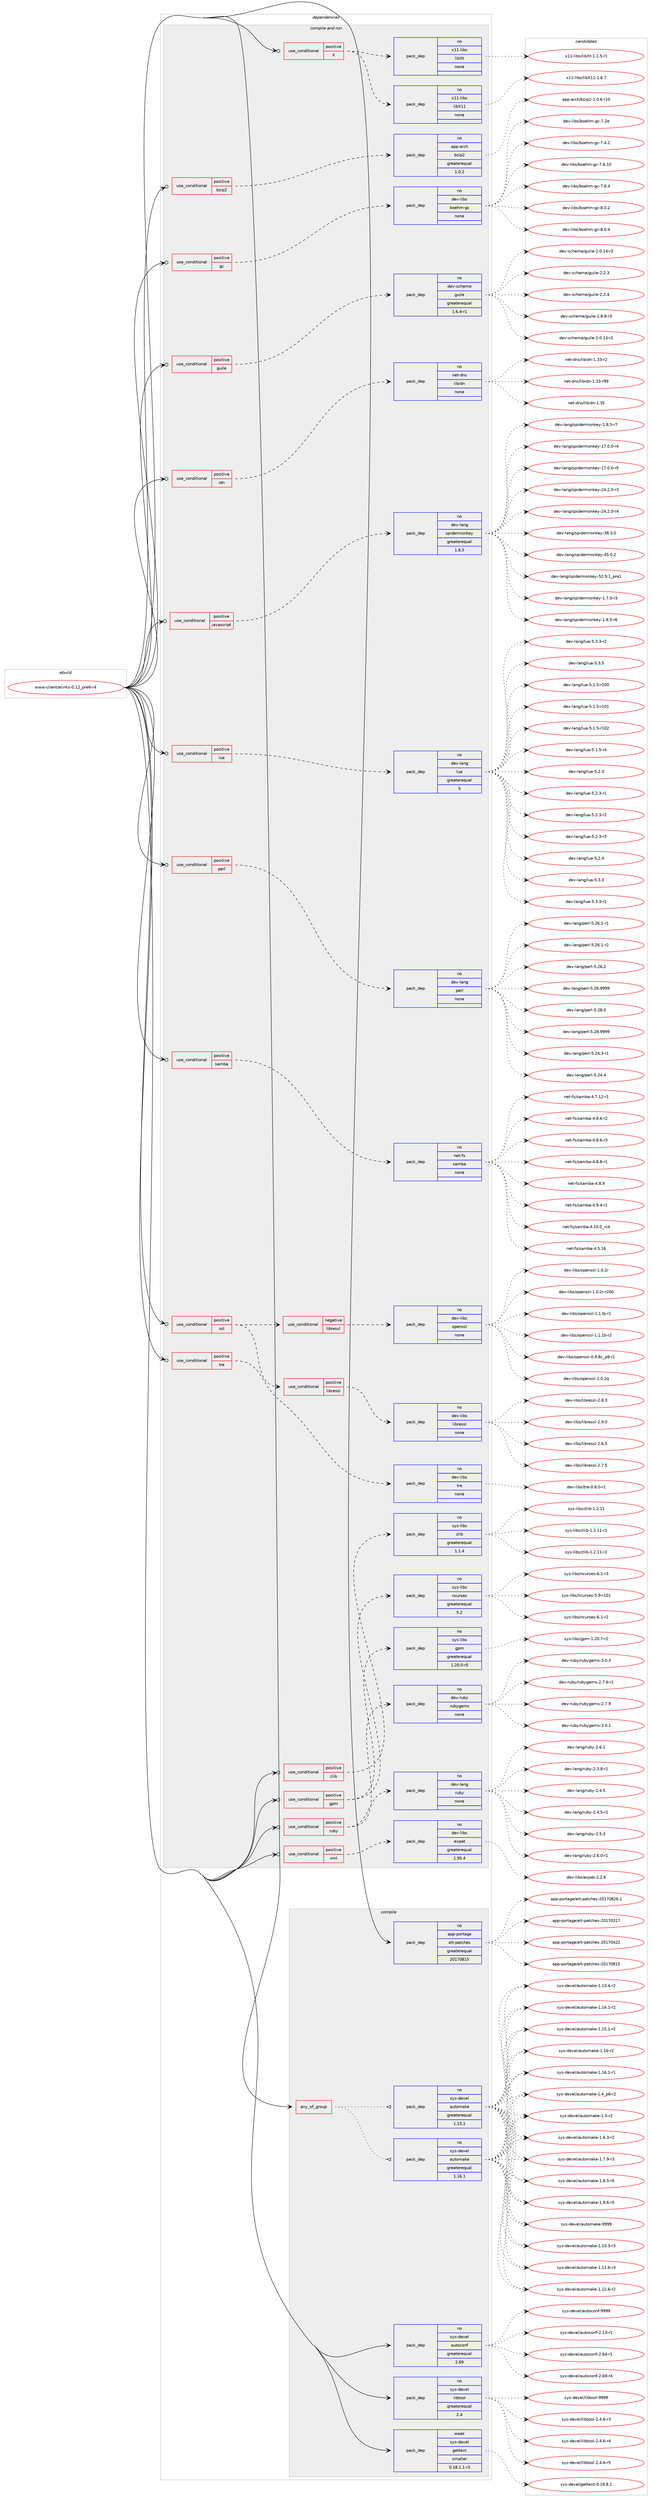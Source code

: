 digraph prolog {

# *************
# Graph options
# *************

newrank=true;
concentrate=true;
compound=true;
graph [rankdir=LR,fontname=Helvetica,fontsize=10,ranksep=1.5];#, ranksep=2.5, nodesep=0.2];
edge  [arrowhead=vee];
node  [fontname=Helvetica,fontsize=10];

# **********
# The ebuild
# **********

subgraph cluster_leftcol {
color=gray;
rank=same;
label=<<i>ebuild</i>>;
id [label="www-client/elinks-0.12_pre6-r4", color=red, width=4, href="../www-client/elinks-0.12_pre6-r4.svg"];
}

# ****************
# The dependencies
# ****************

subgraph cluster_midcol {
color=gray;
label=<<i>dependencies</i>>;
subgraph cluster_compile {
fillcolor="#eeeeee";
style=filled;
label=<<i>compile</i>>;
subgraph any28229 {
dependency1747921 [label=<<TABLE BORDER="0" CELLBORDER="1" CELLSPACING="0" CELLPADDING="4"><TR><TD CELLPADDING="10">any_of_group</TD></TR></TABLE>>, shape=none, color=red];subgraph pack1254928 {
dependency1747922 [label=<<TABLE BORDER="0" CELLBORDER="1" CELLSPACING="0" CELLPADDING="4" WIDTH="220"><TR><TD ROWSPAN="6" CELLPADDING="30">pack_dep</TD></TR><TR><TD WIDTH="110">no</TD></TR><TR><TD>sys-devel</TD></TR><TR><TD>automake</TD></TR><TR><TD>greaterequal</TD></TR><TR><TD>1.16.1</TD></TR></TABLE>>, shape=none, color=blue];
}
dependency1747921:e -> dependency1747922:w [weight=20,style="dotted",arrowhead="oinv"];
subgraph pack1254929 {
dependency1747923 [label=<<TABLE BORDER="0" CELLBORDER="1" CELLSPACING="0" CELLPADDING="4" WIDTH="220"><TR><TD ROWSPAN="6" CELLPADDING="30">pack_dep</TD></TR><TR><TD WIDTH="110">no</TD></TR><TR><TD>sys-devel</TD></TR><TR><TD>automake</TD></TR><TR><TD>greaterequal</TD></TR><TR><TD>1.15.1</TD></TR></TABLE>>, shape=none, color=blue];
}
dependency1747921:e -> dependency1747923:w [weight=20,style="dotted",arrowhead="oinv"];
}
id:e -> dependency1747921:w [weight=20,style="solid",arrowhead="vee"];
subgraph pack1254930 {
dependency1747924 [label=<<TABLE BORDER="0" CELLBORDER="1" CELLSPACING="0" CELLPADDING="4" WIDTH="220"><TR><TD ROWSPAN="6" CELLPADDING="30">pack_dep</TD></TR><TR><TD WIDTH="110">no</TD></TR><TR><TD>app-portage</TD></TR><TR><TD>elt-patches</TD></TR><TR><TD>greaterequal</TD></TR><TR><TD>20170815</TD></TR></TABLE>>, shape=none, color=blue];
}
id:e -> dependency1747924:w [weight=20,style="solid",arrowhead="vee"];
subgraph pack1254931 {
dependency1747925 [label=<<TABLE BORDER="0" CELLBORDER="1" CELLSPACING="0" CELLPADDING="4" WIDTH="220"><TR><TD ROWSPAN="6" CELLPADDING="30">pack_dep</TD></TR><TR><TD WIDTH="110">no</TD></TR><TR><TD>sys-devel</TD></TR><TR><TD>autoconf</TD></TR><TR><TD>greaterequal</TD></TR><TR><TD>2.69</TD></TR></TABLE>>, shape=none, color=blue];
}
id:e -> dependency1747925:w [weight=20,style="solid",arrowhead="vee"];
subgraph pack1254932 {
dependency1747926 [label=<<TABLE BORDER="0" CELLBORDER="1" CELLSPACING="0" CELLPADDING="4" WIDTH="220"><TR><TD ROWSPAN="6" CELLPADDING="30">pack_dep</TD></TR><TR><TD WIDTH="110">no</TD></TR><TR><TD>sys-devel</TD></TR><TR><TD>libtool</TD></TR><TR><TD>greaterequal</TD></TR><TR><TD>2.4</TD></TR></TABLE>>, shape=none, color=blue];
}
id:e -> dependency1747926:w [weight=20,style="solid",arrowhead="vee"];
subgraph pack1254933 {
dependency1747927 [label=<<TABLE BORDER="0" CELLBORDER="1" CELLSPACING="0" CELLPADDING="4" WIDTH="220"><TR><TD ROWSPAN="6" CELLPADDING="30">pack_dep</TD></TR><TR><TD WIDTH="110">weak</TD></TR><TR><TD>sys-devel</TD></TR><TR><TD>gettext</TD></TR><TR><TD>smaller</TD></TR><TR><TD>0.18.1.1-r3</TD></TR></TABLE>>, shape=none, color=blue];
}
id:e -> dependency1747927:w [weight=20,style="solid",arrowhead="vee"];
}
subgraph cluster_compileandrun {
fillcolor="#eeeeee";
style=filled;
label=<<i>compile and run</i>>;
subgraph cond463769 {
dependency1747928 [label=<<TABLE BORDER="0" CELLBORDER="1" CELLSPACING="0" CELLPADDING="4"><TR><TD ROWSPAN="3" CELLPADDING="10">use_conditional</TD></TR><TR><TD>positive</TD></TR><TR><TD>X</TD></TR></TABLE>>, shape=none, color=red];
subgraph pack1254934 {
dependency1747929 [label=<<TABLE BORDER="0" CELLBORDER="1" CELLSPACING="0" CELLPADDING="4" WIDTH="220"><TR><TD ROWSPAN="6" CELLPADDING="30">pack_dep</TD></TR><TR><TD WIDTH="110">no</TD></TR><TR><TD>x11-libs</TD></TR><TR><TD>libX11</TD></TR><TR><TD>none</TD></TR><TR><TD></TD></TR></TABLE>>, shape=none, color=blue];
}
dependency1747928:e -> dependency1747929:w [weight=20,style="dashed",arrowhead="vee"];
subgraph pack1254935 {
dependency1747930 [label=<<TABLE BORDER="0" CELLBORDER="1" CELLSPACING="0" CELLPADDING="4" WIDTH="220"><TR><TD ROWSPAN="6" CELLPADDING="30">pack_dep</TD></TR><TR><TD WIDTH="110">no</TD></TR><TR><TD>x11-libs</TD></TR><TR><TD>libXt</TD></TR><TR><TD>none</TD></TR><TR><TD></TD></TR></TABLE>>, shape=none, color=blue];
}
dependency1747928:e -> dependency1747930:w [weight=20,style="dashed",arrowhead="vee"];
}
id:e -> dependency1747928:w [weight=20,style="solid",arrowhead="odotvee"];
subgraph cond463770 {
dependency1747931 [label=<<TABLE BORDER="0" CELLBORDER="1" CELLSPACING="0" CELLPADDING="4"><TR><TD ROWSPAN="3" CELLPADDING="10">use_conditional</TD></TR><TR><TD>positive</TD></TR><TR><TD>bzip2</TD></TR></TABLE>>, shape=none, color=red];
subgraph pack1254936 {
dependency1747932 [label=<<TABLE BORDER="0" CELLBORDER="1" CELLSPACING="0" CELLPADDING="4" WIDTH="220"><TR><TD ROWSPAN="6" CELLPADDING="30">pack_dep</TD></TR><TR><TD WIDTH="110">no</TD></TR><TR><TD>app-arch</TD></TR><TR><TD>bzip2</TD></TR><TR><TD>greaterequal</TD></TR><TR><TD>1.0.2</TD></TR></TABLE>>, shape=none, color=blue];
}
dependency1747931:e -> dependency1747932:w [weight=20,style="dashed",arrowhead="vee"];
}
id:e -> dependency1747931:w [weight=20,style="solid",arrowhead="odotvee"];
subgraph cond463771 {
dependency1747933 [label=<<TABLE BORDER="0" CELLBORDER="1" CELLSPACING="0" CELLPADDING="4"><TR><TD ROWSPAN="3" CELLPADDING="10">use_conditional</TD></TR><TR><TD>positive</TD></TR><TR><TD>gc</TD></TR></TABLE>>, shape=none, color=red];
subgraph pack1254937 {
dependency1747934 [label=<<TABLE BORDER="0" CELLBORDER="1" CELLSPACING="0" CELLPADDING="4" WIDTH="220"><TR><TD ROWSPAN="6" CELLPADDING="30">pack_dep</TD></TR><TR><TD WIDTH="110">no</TD></TR><TR><TD>dev-libs</TD></TR><TR><TD>boehm-gc</TD></TR><TR><TD>none</TD></TR><TR><TD></TD></TR></TABLE>>, shape=none, color=blue];
}
dependency1747933:e -> dependency1747934:w [weight=20,style="dashed",arrowhead="vee"];
}
id:e -> dependency1747933:w [weight=20,style="solid",arrowhead="odotvee"];
subgraph cond463772 {
dependency1747935 [label=<<TABLE BORDER="0" CELLBORDER="1" CELLSPACING="0" CELLPADDING="4"><TR><TD ROWSPAN="3" CELLPADDING="10">use_conditional</TD></TR><TR><TD>positive</TD></TR><TR><TD>gpm</TD></TR></TABLE>>, shape=none, color=red];
subgraph pack1254938 {
dependency1747936 [label=<<TABLE BORDER="0" CELLBORDER="1" CELLSPACING="0" CELLPADDING="4" WIDTH="220"><TR><TD ROWSPAN="6" CELLPADDING="30">pack_dep</TD></TR><TR><TD WIDTH="110">no</TD></TR><TR><TD>sys-libs</TD></TR><TR><TD>ncurses</TD></TR><TR><TD>greaterequal</TD></TR><TR><TD>5.2</TD></TR></TABLE>>, shape=none, color=blue];
}
dependency1747935:e -> dependency1747936:w [weight=20,style="dashed",arrowhead="vee"];
subgraph pack1254939 {
dependency1747937 [label=<<TABLE BORDER="0" CELLBORDER="1" CELLSPACING="0" CELLPADDING="4" WIDTH="220"><TR><TD ROWSPAN="6" CELLPADDING="30">pack_dep</TD></TR><TR><TD WIDTH="110">no</TD></TR><TR><TD>sys-libs</TD></TR><TR><TD>gpm</TD></TR><TR><TD>greaterequal</TD></TR><TR><TD>1.20.0-r5</TD></TR></TABLE>>, shape=none, color=blue];
}
dependency1747935:e -> dependency1747937:w [weight=20,style="dashed",arrowhead="vee"];
}
id:e -> dependency1747935:w [weight=20,style="solid",arrowhead="odotvee"];
subgraph cond463773 {
dependency1747938 [label=<<TABLE BORDER="0" CELLBORDER="1" CELLSPACING="0" CELLPADDING="4"><TR><TD ROWSPAN="3" CELLPADDING="10">use_conditional</TD></TR><TR><TD>positive</TD></TR><TR><TD>guile</TD></TR></TABLE>>, shape=none, color=red];
subgraph pack1254940 {
dependency1747939 [label=<<TABLE BORDER="0" CELLBORDER="1" CELLSPACING="0" CELLPADDING="4" WIDTH="220"><TR><TD ROWSPAN="6" CELLPADDING="30">pack_dep</TD></TR><TR><TD WIDTH="110">no</TD></TR><TR><TD>dev-scheme</TD></TR><TR><TD>guile</TD></TR><TR><TD>greaterequal</TD></TR><TR><TD>1.6.4-r1</TD></TR></TABLE>>, shape=none, color=blue];
}
dependency1747938:e -> dependency1747939:w [weight=20,style="dashed",arrowhead="vee"];
}
id:e -> dependency1747938:w [weight=20,style="solid",arrowhead="odotvee"];
subgraph cond463774 {
dependency1747940 [label=<<TABLE BORDER="0" CELLBORDER="1" CELLSPACING="0" CELLPADDING="4"><TR><TD ROWSPAN="3" CELLPADDING="10">use_conditional</TD></TR><TR><TD>positive</TD></TR><TR><TD>idn</TD></TR></TABLE>>, shape=none, color=red];
subgraph pack1254941 {
dependency1747941 [label=<<TABLE BORDER="0" CELLBORDER="1" CELLSPACING="0" CELLPADDING="4" WIDTH="220"><TR><TD ROWSPAN="6" CELLPADDING="30">pack_dep</TD></TR><TR><TD WIDTH="110">no</TD></TR><TR><TD>net-dns</TD></TR><TR><TD>libidn</TD></TR><TR><TD>none</TD></TR><TR><TD></TD></TR></TABLE>>, shape=none, color=blue];
}
dependency1747940:e -> dependency1747941:w [weight=20,style="dashed",arrowhead="vee"];
}
id:e -> dependency1747940:w [weight=20,style="solid",arrowhead="odotvee"];
subgraph cond463775 {
dependency1747942 [label=<<TABLE BORDER="0" CELLBORDER="1" CELLSPACING="0" CELLPADDING="4"><TR><TD ROWSPAN="3" CELLPADDING="10">use_conditional</TD></TR><TR><TD>positive</TD></TR><TR><TD>javascript</TD></TR></TABLE>>, shape=none, color=red];
subgraph pack1254942 {
dependency1747943 [label=<<TABLE BORDER="0" CELLBORDER="1" CELLSPACING="0" CELLPADDING="4" WIDTH="220"><TR><TD ROWSPAN="6" CELLPADDING="30">pack_dep</TD></TR><TR><TD WIDTH="110">no</TD></TR><TR><TD>dev-lang</TD></TR><TR><TD>spidermonkey</TD></TR><TR><TD>greaterequal</TD></TR><TR><TD>1.8.5</TD></TR></TABLE>>, shape=none, color=blue];
}
dependency1747942:e -> dependency1747943:w [weight=20,style="dashed",arrowhead="vee"];
}
id:e -> dependency1747942:w [weight=20,style="solid",arrowhead="odotvee"];
subgraph cond463776 {
dependency1747944 [label=<<TABLE BORDER="0" CELLBORDER="1" CELLSPACING="0" CELLPADDING="4"><TR><TD ROWSPAN="3" CELLPADDING="10">use_conditional</TD></TR><TR><TD>positive</TD></TR><TR><TD>lua</TD></TR></TABLE>>, shape=none, color=red];
subgraph pack1254943 {
dependency1747945 [label=<<TABLE BORDER="0" CELLBORDER="1" CELLSPACING="0" CELLPADDING="4" WIDTH="220"><TR><TD ROWSPAN="6" CELLPADDING="30">pack_dep</TD></TR><TR><TD WIDTH="110">no</TD></TR><TR><TD>dev-lang</TD></TR><TR><TD>lua</TD></TR><TR><TD>greaterequal</TD></TR><TR><TD>5</TD></TR></TABLE>>, shape=none, color=blue];
}
dependency1747944:e -> dependency1747945:w [weight=20,style="dashed",arrowhead="vee"];
}
id:e -> dependency1747944:w [weight=20,style="solid",arrowhead="odotvee"];
subgraph cond463777 {
dependency1747946 [label=<<TABLE BORDER="0" CELLBORDER="1" CELLSPACING="0" CELLPADDING="4"><TR><TD ROWSPAN="3" CELLPADDING="10">use_conditional</TD></TR><TR><TD>positive</TD></TR><TR><TD>perl</TD></TR></TABLE>>, shape=none, color=red];
subgraph pack1254944 {
dependency1747947 [label=<<TABLE BORDER="0" CELLBORDER="1" CELLSPACING="0" CELLPADDING="4" WIDTH="220"><TR><TD ROWSPAN="6" CELLPADDING="30">pack_dep</TD></TR><TR><TD WIDTH="110">no</TD></TR><TR><TD>dev-lang</TD></TR><TR><TD>perl</TD></TR><TR><TD>none</TD></TR><TR><TD></TD></TR></TABLE>>, shape=none, color=blue];
}
dependency1747946:e -> dependency1747947:w [weight=20,style="dashed",arrowhead="vee"];
}
id:e -> dependency1747946:w [weight=20,style="solid",arrowhead="odotvee"];
subgraph cond463778 {
dependency1747948 [label=<<TABLE BORDER="0" CELLBORDER="1" CELLSPACING="0" CELLPADDING="4"><TR><TD ROWSPAN="3" CELLPADDING="10">use_conditional</TD></TR><TR><TD>positive</TD></TR><TR><TD>ruby</TD></TR></TABLE>>, shape=none, color=red];
subgraph pack1254945 {
dependency1747949 [label=<<TABLE BORDER="0" CELLBORDER="1" CELLSPACING="0" CELLPADDING="4" WIDTH="220"><TR><TD ROWSPAN="6" CELLPADDING="30">pack_dep</TD></TR><TR><TD WIDTH="110">no</TD></TR><TR><TD>dev-lang</TD></TR><TR><TD>ruby</TD></TR><TR><TD>none</TD></TR><TR><TD></TD></TR></TABLE>>, shape=none, color=blue];
}
dependency1747948:e -> dependency1747949:w [weight=20,style="dashed",arrowhead="vee"];
subgraph pack1254946 {
dependency1747950 [label=<<TABLE BORDER="0" CELLBORDER="1" CELLSPACING="0" CELLPADDING="4" WIDTH="220"><TR><TD ROWSPAN="6" CELLPADDING="30">pack_dep</TD></TR><TR><TD WIDTH="110">no</TD></TR><TR><TD>dev-ruby</TD></TR><TR><TD>rubygems</TD></TR><TR><TD>none</TD></TR><TR><TD></TD></TR></TABLE>>, shape=none, color=blue];
}
dependency1747948:e -> dependency1747950:w [weight=20,style="dashed",arrowhead="vee"];
}
id:e -> dependency1747948:w [weight=20,style="solid",arrowhead="odotvee"];
subgraph cond463779 {
dependency1747951 [label=<<TABLE BORDER="0" CELLBORDER="1" CELLSPACING="0" CELLPADDING="4"><TR><TD ROWSPAN="3" CELLPADDING="10">use_conditional</TD></TR><TR><TD>positive</TD></TR><TR><TD>samba</TD></TR></TABLE>>, shape=none, color=red];
subgraph pack1254947 {
dependency1747952 [label=<<TABLE BORDER="0" CELLBORDER="1" CELLSPACING="0" CELLPADDING="4" WIDTH="220"><TR><TD ROWSPAN="6" CELLPADDING="30">pack_dep</TD></TR><TR><TD WIDTH="110">no</TD></TR><TR><TD>net-fs</TD></TR><TR><TD>samba</TD></TR><TR><TD>none</TD></TR><TR><TD></TD></TR></TABLE>>, shape=none, color=blue];
}
dependency1747951:e -> dependency1747952:w [weight=20,style="dashed",arrowhead="vee"];
}
id:e -> dependency1747951:w [weight=20,style="solid",arrowhead="odotvee"];
subgraph cond463780 {
dependency1747953 [label=<<TABLE BORDER="0" CELLBORDER="1" CELLSPACING="0" CELLPADDING="4"><TR><TD ROWSPAN="3" CELLPADDING="10">use_conditional</TD></TR><TR><TD>positive</TD></TR><TR><TD>ssl</TD></TR></TABLE>>, shape=none, color=red];
subgraph cond463781 {
dependency1747954 [label=<<TABLE BORDER="0" CELLBORDER="1" CELLSPACING="0" CELLPADDING="4"><TR><TD ROWSPAN="3" CELLPADDING="10">use_conditional</TD></TR><TR><TD>negative</TD></TR><TR><TD>libressl</TD></TR></TABLE>>, shape=none, color=red];
subgraph pack1254948 {
dependency1747955 [label=<<TABLE BORDER="0" CELLBORDER="1" CELLSPACING="0" CELLPADDING="4" WIDTH="220"><TR><TD ROWSPAN="6" CELLPADDING="30">pack_dep</TD></TR><TR><TD WIDTH="110">no</TD></TR><TR><TD>dev-libs</TD></TR><TR><TD>openssl</TD></TR><TR><TD>none</TD></TR><TR><TD></TD></TR></TABLE>>, shape=none, color=blue];
}
dependency1747954:e -> dependency1747955:w [weight=20,style="dashed",arrowhead="vee"];
}
dependency1747953:e -> dependency1747954:w [weight=20,style="dashed",arrowhead="vee"];
subgraph cond463782 {
dependency1747956 [label=<<TABLE BORDER="0" CELLBORDER="1" CELLSPACING="0" CELLPADDING="4"><TR><TD ROWSPAN="3" CELLPADDING="10">use_conditional</TD></TR><TR><TD>positive</TD></TR><TR><TD>libressl</TD></TR></TABLE>>, shape=none, color=red];
subgraph pack1254949 {
dependency1747957 [label=<<TABLE BORDER="0" CELLBORDER="1" CELLSPACING="0" CELLPADDING="4" WIDTH="220"><TR><TD ROWSPAN="6" CELLPADDING="30">pack_dep</TD></TR><TR><TD WIDTH="110">no</TD></TR><TR><TD>dev-libs</TD></TR><TR><TD>libressl</TD></TR><TR><TD>none</TD></TR><TR><TD></TD></TR></TABLE>>, shape=none, color=blue];
}
dependency1747956:e -> dependency1747957:w [weight=20,style="dashed",arrowhead="vee"];
}
dependency1747953:e -> dependency1747956:w [weight=20,style="dashed",arrowhead="vee"];
}
id:e -> dependency1747953:w [weight=20,style="solid",arrowhead="odotvee"];
subgraph cond463783 {
dependency1747958 [label=<<TABLE BORDER="0" CELLBORDER="1" CELLSPACING="0" CELLPADDING="4"><TR><TD ROWSPAN="3" CELLPADDING="10">use_conditional</TD></TR><TR><TD>positive</TD></TR><TR><TD>tre</TD></TR></TABLE>>, shape=none, color=red];
subgraph pack1254950 {
dependency1747959 [label=<<TABLE BORDER="0" CELLBORDER="1" CELLSPACING="0" CELLPADDING="4" WIDTH="220"><TR><TD ROWSPAN="6" CELLPADDING="30">pack_dep</TD></TR><TR><TD WIDTH="110">no</TD></TR><TR><TD>dev-libs</TD></TR><TR><TD>tre</TD></TR><TR><TD>none</TD></TR><TR><TD></TD></TR></TABLE>>, shape=none, color=blue];
}
dependency1747958:e -> dependency1747959:w [weight=20,style="dashed",arrowhead="vee"];
}
id:e -> dependency1747958:w [weight=20,style="solid",arrowhead="odotvee"];
subgraph cond463784 {
dependency1747960 [label=<<TABLE BORDER="0" CELLBORDER="1" CELLSPACING="0" CELLPADDING="4"><TR><TD ROWSPAN="3" CELLPADDING="10">use_conditional</TD></TR><TR><TD>positive</TD></TR><TR><TD>xml</TD></TR></TABLE>>, shape=none, color=red];
subgraph pack1254951 {
dependency1747961 [label=<<TABLE BORDER="0" CELLBORDER="1" CELLSPACING="0" CELLPADDING="4" WIDTH="220"><TR><TD ROWSPAN="6" CELLPADDING="30">pack_dep</TD></TR><TR><TD WIDTH="110">no</TD></TR><TR><TD>dev-libs</TD></TR><TR><TD>expat</TD></TR><TR><TD>greaterequal</TD></TR><TR><TD>1.95.4</TD></TR></TABLE>>, shape=none, color=blue];
}
dependency1747960:e -> dependency1747961:w [weight=20,style="dashed",arrowhead="vee"];
}
id:e -> dependency1747960:w [weight=20,style="solid",arrowhead="odotvee"];
subgraph cond463785 {
dependency1747962 [label=<<TABLE BORDER="0" CELLBORDER="1" CELLSPACING="0" CELLPADDING="4"><TR><TD ROWSPAN="3" CELLPADDING="10">use_conditional</TD></TR><TR><TD>positive</TD></TR><TR><TD>zlib</TD></TR></TABLE>>, shape=none, color=red];
subgraph pack1254952 {
dependency1747963 [label=<<TABLE BORDER="0" CELLBORDER="1" CELLSPACING="0" CELLPADDING="4" WIDTH="220"><TR><TD ROWSPAN="6" CELLPADDING="30">pack_dep</TD></TR><TR><TD WIDTH="110">no</TD></TR><TR><TD>sys-libs</TD></TR><TR><TD>zlib</TD></TR><TR><TD>greaterequal</TD></TR><TR><TD>1.1.4</TD></TR></TABLE>>, shape=none, color=blue];
}
dependency1747962:e -> dependency1747963:w [weight=20,style="dashed",arrowhead="vee"];
}
id:e -> dependency1747962:w [weight=20,style="solid",arrowhead="odotvee"];
}
subgraph cluster_run {
fillcolor="#eeeeee";
style=filled;
label=<<i>run</i>>;
}
}

# **************
# The candidates
# **************

subgraph cluster_choices {
rank=same;
color=gray;
label=<<i>candidates</i>>;

subgraph choice1254928 {
color=black;
nodesep=1;
choice11512111545100101118101108479711711611110997107101454946494846514511451 [label="sys-devel/automake-1.10.3-r3", color=red, width=4,href="../sys-devel/automake-1.10.3-r3.svg"];
choice11512111545100101118101108479711711611110997107101454946494946544511451 [label="sys-devel/automake-1.11.6-r3", color=red, width=4,href="../sys-devel/automake-1.11.6-r3.svg"];
choice11512111545100101118101108479711711611110997107101454946495046544511450 [label="sys-devel/automake-1.12.6-r2", color=red, width=4,href="../sys-devel/automake-1.12.6-r2.svg"];
choice11512111545100101118101108479711711611110997107101454946495146524511450 [label="sys-devel/automake-1.13.4-r2", color=red, width=4,href="../sys-devel/automake-1.13.4-r2.svg"];
choice11512111545100101118101108479711711611110997107101454946495246494511450 [label="sys-devel/automake-1.14.1-r2", color=red, width=4,href="../sys-devel/automake-1.14.1-r2.svg"];
choice11512111545100101118101108479711711611110997107101454946495346494511450 [label="sys-devel/automake-1.15.1-r2", color=red, width=4,href="../sys-devel/automake-1.15.1-r2.svg"];
choice1151211154510010111810110847971171161111099710710145494649544511450 [label="sys-devel/automake-1.16-r2", color=red, width=4,href="../sys-devel/automake-1.16-r2.svg"];
choice11512111545100101118101108479711711611110997107101454946495446494511449 [label="sys-devel/automake-1.16.1-r1", color=red, width=4,href="../sys-devel/automake-1.16.1-r1.svg"];
choice115121115451001011181011084797117116111109971071014549465295112544511450 [label="sys-devel/automake-1.4_p6-r2", color=red, width=4,href="../sys-devel/automake-1.4_p6-r2.svg"];
choice11512111545100101118101108479711711611110997107101454946534511450 [label="sys-devel/automake-1.5-r2", color=red, width=4,href="../sys-devel/automake-1.5-r2.svg"];
choice115121115451001011181011084797117116111109971071014549465446514511450 [label="sys-devel/automake-1.6.3-r2", color=red, width=4,href="../sys-devel/automake-1.6.3-r2.svg"];
choice115121115451001011181011084797117116111109971071014549465546574511451 [label="sys-devel/automake-1.7.9-r3", color=red, width=4,href="../sys-devel/automake-1.7.9-r3.svg"];
choice115121115451001011181011084797117116111109971071014549465646534511453 [label="sys-devel/automake-1.8.5-r5", color=red, width=4,href="../sys-devel/automake-1.8.5-r5.svg"];
choice115121115451001011181011084797117116111109971071014549465746544511453 [label="sys-devel/automake-1.9.6-r5", color=red, width=4,href="../sys-devel/automake-1.9.6-r5.svg"];
choice115121115451001011181011084797117116111109971071014557575757 [label="sys-devel/automake-9999", color=red, width=4,href="../sys-devel/automake-9999.svg"];
dependency1747922:e -> choice11512111545100101118101108479711711611110997107101454946494846514511451:w [style=dotted,weight="100"];
dependency1747922:e -> choice11512111545100101118101108479711711611110997107101454946494946544511451:w [style=dotted,weight="100"];
dependency1747922:e -> choice11512111545100101118101108479711711611110997107101454946495046544511450:w [style=dotted,weight="100"];
dependency1747922:e -> choice11512111545100101118101108479711711611110997107101454946495146524511450:w [style=dotted,weight="100"];
dependency1747922:e -> choice11512111545100101118101108479711711611110997107101454946495246494511450:w [style=dotted,weight="100"];
dependency1747922:e -> choice11512111545100101118101108479711711611110997107101454946495346494511450:w [style=dotted,weight="100"];
dependency1747922:e -> choice1151211154510010111810110847971171161111099710710145494649544511450:w [style=dotted,weight="100"];
dependency1747922:e -> choice11512111545100101118101108479711711611110997107101454946495446494511449:w [style=dotted,weight="100"];
dependency1747922:e -> choice115121115451001011181011084797117116111109971071014549465295112544511450:w [style=dotted,weight="100"];
dependency1747922:e -> choice11512111545100101118101108479711711611110997107101454946534511450:w [style=dotted,weight="100"];
dependency1747922:e -> choice115121115451001011181011084797117116111109971071014549465446514511450:w [style=dotted,weight="100"];
dependency1747922:e -> choice115121115451001011181011084797117116111109971071014549465546574511451:w [style=dotted,weight="100"];
dependency1747922:e -> choice115121115451001011181011084797117116111109971071014549465646534511453:w [style=dotted,weight="100"];
dependency1747922:e -> choice115121115451001011181011084797117116111109971071014549465746544511453:w [style=dotted,weight="100"];
dependency1747922:e -> choice115121115451001011181011084797117116111109971071014557575757:w [style=dotted,weight="100"];
}
subgraph choice1254929 {
color=black;
nodesep=1;
choice11512111545100101118101108479711711611110997107101454946494846514511451 [label="sys-devel/automake-1.10.3-r3", color=red, width=4,href="../sys-devel/automake-1.10.3-r3.svg"];
choice11512111545100101118101108479711711611110997107101454946494946544511451 [label="sys-devel/automake-1.11.6-r3", color=red, width=4,href="../sys-devel/automake-1.11.6-r3.svg"];
choice11512111545100101118101108479711711611110997107101454946495046544511450 [label="sys-devel/automake-1.12.6-r2", color=red, width=4,href="../sys-devel/automake-1.12.6-r2.svg"];
choice11512111545100101118101108479711711611110997107101454946495146524511450 [label="sys-devel/automake-1.13.4-r2", color=red, width=4,href="../sys-devel/automake-1.13.4-r2.svg"];
choice11512111545100101118101108479711711611110997107101454946495246494511450 [label="sys-devel/automake-1.14.1-r2", color=red, width=4,href="../sys-devel/automake-1.14.1-r2.svg"];
choice11512111545100101118101108479711711611110997107101454946495346494511450 [label="sys-devel/automake-1.15.1-r2", color=red, width=4,href="../sys-devel/automake-1.15.1-r2.svg"];
choice1151211154510010111810110847971171161111099710710145494649544511450 [label="sys-devel/automake-1.16-r2", color=red, width=4,href="../sys-devel/automake-1.16-r2.svg"];
choice11512111545100101118101108479711711611110997107101454946495446494511449 [label="sys-devel/automake-1.16.1-r1", color=red, width=4,href="../sys-devel/automake-1.16.1-r1.svg"];
choice115121115451001011181011084797117116111109971071014549465295112544511450 [label="sys-devel/automake-1.4_p6-r2", color=red, width=4,href="../sys-devel/automake-1.4_p6-r2.svg"];
choice11512111545100101118101108479711711611110997107101454946534511450 [label="sys-devel/automake-1.5-r2", color=red, width=4,href="../sys-devel/automake-1.5-r2.svg"];
choice115121115451001011181011084797117116111109971071014549465446514511450 [label="sys-devel/automake-1.6.3-r2", color=red, width=4,href="../sys-devel/automake-1.6.3-r2.svg"];
choice115121115451001011181011084797117116111109971071014549465546574511451 [label="sys-devel/automake-1.7.9-r3", color=red, width=4,href="../sys-devel/automake-1.7.9-r3.svg"];
choice115121115451001011181011084797117116111109971071014549465646534511453 [label="sys-devel/automake-1.8.5-r5", color=red, width=4,href="../sys-devel/automake-1.8.5-r5.svg"];
choice115121115451001011181011084797117116111109971071014549465746544511453 [label="sys-devel/automake-1.9.6-r5", color=red, width=4,href="../sys-devel/automake-1.9.6-r5.svg"];
choice115121115451001011181011084797117116111109971071014557575757 [label="sys-devel/automake-9999", color=red, width=4,href="../sys-devel/automake-9999.svg"];
dependency1747923:e -> choice11512111545100101118101108479711711611110997107101454946494846514511451:w [style=dotted,weight="100"];
dependency1747923:e -> choice11512111545100101118101108479711711611110997107101454946494946544511451:w [style=dotted,weight="100"];
dependency1747923:e -> choice11512111545100101118101108479711711611110997107101454946495046544511450:w [style=dotted,weight="100"];
dependency1747923:e -> choice11512111545100101118101108479711711611110997107101454946495146524511450:w [style=dotted,weight="100"];
dependency1747923:e -> choice11512111545100101118101108479711711611110997107101454946495246494511450:w [style=dotted,weight="100"];
dependency1747923:e -> choice11512111545100101118101108479711711611110997107101454946495346494511450:w [style=dotted,weight="100"];
dependency1747923:e -> choice1151211154510010111810110847971171161111099710710145494649544511450:w [style=dotted,weight="100"];
dependency1747923:e -> choice11512111545100101118101108479711711611110997107101454946495446494511449:w [style=dotted,weight="100"];
dependency1747923:e -> choice115121115451001011181011084797117116111109971071014549465295112544511450:w [style=dotted,weight="100"];
dependency1747923:e -> choice11512111545100101118101108479711711611110997107101454946534511450:w [style=dotted,weight="100"];
dependency1747923:e -> choice115121115451001011181011084797117116111109971071014549465446514511450:w [style=dotted,weight="100"];
dependency1747923:e -> choice115121115451001011181011084797117116111109971071014549465546574511451:w [style=dotted,weight="100"];
dependency1747923:e -> choice115121115451001011181011084797117116111109971071014549465646534511453:w [style=dotted,weight="100"];
dependency1747923:e -> choice115121115451001011181011084797117116111109971071014549465746544511453:w [style=dotted,weight="100"];
dependency1747923:e -> choice115121115451001011181011084797117116111109971071014557575757:w [style=dotted,weight="100"];
}
subgraph choice1254930 {
color=black;
nodesep=1;
choice97112112451121111141169710310147101108116451129711699104101115455048495548514955 [label="app-portage/elt-patches-20170317", color=red, width=4,href="../app-portage/elt-patches-20170317.svg"];
choice97112112451121111141169710310147101108116451129711699104101115455048495548525050 [label="app-portage/elt-patches-20170422", color=red, width=4,href="../app-portage/elt-patches-20170422.svg"];
choice97112112451121111141169710310147101108116451129711699104101115455048495548564953 [label="app-portage/elt-patches-20170815", color=red, width=4,href="../app-portage/elt-patches-20170815.svg"];
choice971121124511211111411697103101471011081164511297116991041011154550484955485650544649 [label="app-portage/elt-patches-20170826.1", color=red, width=4,href="../app-portage/elt-patches-20170826.1.svg"];
dependency1747924:e -> choice97112112451121111141169710310147101108116451129711699104101115455048495548514955:w [style=dotted,weight="100"];
dependency1747924:e -> choice97112112451121111141169710310147101108116451129711699104101115455048495548525050:w [style=dotted,weight="100"];
dependency1747924:e -> choice97112112451121111141169710310147101108116451129711699104101115455048495548564953:w [style=dotted,weight="100"];
dependency1747924:e -> choice971121124511211111411697103101471011081164511297116991041011154550484955485650544649:w [style=dotted,weight="100"];
}
subgraph choice1254931 {
color=black;
nodesep=1;
choice1151211154510010111810110847971171161119911111010245504649514511449 [label="sys-devel/autoconf-2.13-r1", color=red, width=4,href="../sys-devel/autoconf-2.13-r1.svg"];
choice1151211154510010111810110847971171161119911111010245504654524511449 [label="sys-devel/autoconf-2.64-r1", color=red, width=4,href="../sys-devel/autoconf-2.64-r1.svg"];
choice1151211154510010111810110847971171161119911111010245504654574511452 [label="sys-devel/autoconf-2.69-r4", color=red, width=4,href="../sys-devel/autoconf-2.69-r4.svg"];
choice115121115451001011181011084797117116111991111101024557575757 [label="sys-devel/autoconf-9999", color=red, width=4,href="../sys-devel/autoconf-9999.svg"];
dependency1747925:e -> choice1151211154510010111810110847971171161119911111010245504649514511449:w [style=dotted,weight="100"];
dependency1747925:e -> choice1151211154510010111810110847971171161119911111010245504654524511449:w [style=dotted,weight="100"];
dependency1747925:e -> choice1151211154510010111810110847971171161119911111010245504654574511452:w [style=dotted,weight="100"];
dependency1747925:e -> choice115121115451001011181011084797117116111991111101024557575757:w [style=dotted,weight="100"];
}
subgraph choice1254932 {
color=black;
nodesep=1;
choice1151211154510010111810110847108105981161111111084550465246544511451 [label="sys-devel/libtool-2.4.6-r3", color=red, width=4,href="../sys-devel/libtool-2.4.6-r3.svg"];
choice1151211154510010111810110847108105981161111111084550465246544511452 [label="sys-devel/libtool-2.4.6-r4", color=red, width=4,href="../sys-devel/libtool-2.4.6-r4.svg"];
choice1151211154510010111810110847108105981161111111084550465246544511453 [label="sys-devel/libtool-2.4.6-r5", color=red, width=4,href="../sys-devel/libtool-2.4.6-r5.svg"];
choice1151211154510010111810110847108105981161111111084557575757 [label="sys-devel/libtool-9999", color=red, width=4,href="../sys-devel/libtool-9999.svg"];
dependency1747926:e -> choice1151211154510010111810110847108105981161111111084550465246544511451:w [style=dotted,weight="100"];
dependency1747926:e -> choice1151211154510010111810110847108105981161111111084550465246544511452:w [style=dotted,weight="100"];
dependency1747926:e -> choice1151211154510010111810110847108105981161111111084550465246544511453:w [style=dotted,weight="100"];
dependency1747926:e -> choice1151211154510010111810110847108105981161111111084557575757:w [style=dotted,weight="100"];
}
subgraph choice1254933 {
color=black;
nodesep=1;
choice1151211154510010111810110847103101116116101120116454846495746564649 [label="sys-devel/gettext-0.19.8.1", color=red, width=4,href="../sys-devel/gettext-0.19.8.1.svg"];
dependency1747927:e -> choice1151211154510010111810110847103101116116101120116454846495746564649:w [style=dotted,weight="100"];
}
subgraph choice1254934 {
color=black;
nodesep=1;
choice120494945108105981154710810598884949454946544655 [label="x11-libs/libX11-1.6.7", color=red, width=4,href="../x11-libs/libX11-1.6.7.svg"];
dependency1747929:e -> choice120494945108105981154710810598884949454946544655:w [style=dotted,weight="100"];
}
subgraph choice1254935 {
color=black;
nodesep=1;
choice120494945108105981154710810598881164549464946534511449 [label="x11-libs/libXt-1.1.5-r1", color=red, width=4,href="../x11-libs/libXt-1.1.5-r1.svg"];
dependency1747930:e -> choice120494945108105981154710810598881164549464946534511449:w [style=dotted,weight="100"];
}
subgraph choice1254936 {
color=black;
nodesep=1;
choice97112112459711499104479812210511250454946484654451144948 [label="app-arch/bzip2-1.0.6-r10", color=red, width=4,href="../app-arch/bzip2-1.0.6-r10.svg"];
dependency1747932:e -> choice97112112459711499104479812210511250454946484654451144948:w [style=dotted,weight="100"];
}
subgraph choice1254937 {
color=black;
nodesep=1;
choice10010111845108105981154798111101104109451039945554650101 [label="dev-libs/boehm-gc-7.2e", color=red, width=4,href="../dev-libs/boehm-gc-7.2e.svg"];
choice100101118451081059811547981111011041094510399455546524650 [label="dev-libs/boehm-gc-7.4.2", color=red, width=4,href="../dev-libs/boehm-gc-7.4.2.svg"];
choice10010111845108105981154798111101104109451039945554654464948 [label="dev-libs/boehm-gc-7.6.10", color=red, width=4,href="../dev-libs/boehm-gc-7.6.10.svg"];
choice100101118451081059811547981111011041094510399455546544652 [label="dev-libs/boehm-gc-7.6.4", color=red, width=4,href="../dev-libs/boehm-gc-7.6.4.svg"];
choice100101118451081059811547981111011041094510399455646484650 [label="dev-libs/boehm-gc-8.0.2", color=red, width=4,href="../dev-libs/boehm-gc-8.0.2.svg"];
choice100101118451081059811547981111011041094510399455646484652 [label="dev-libs/boehm-gc-8.0.4", color=red, width=4,href="../dev-libs/boehm-gc-8.0.4.svg"];
dependency1747934:e -> choice10010111845108105981154798111101104109451039945554650101:w [style=dotted,weight="100"];
dependency1747934:e -> choice100101118451081059811547981111011041094510399455546524650:w [style=dotted,weight="100"];
dependency1747934:e -> choice10010111845108105981154798111101104109451039945554654464948:w [style=dotted,weight="100"];
dependency1747934:e -> choice100101118451081059811547981111011041094510399455546544652:w [style=dotted,weight="100"];
dependency1747934:e -> choice100101118451081059811547981111011041094510399455646484650:w [style=dotted,weight="100"];
dependency1747934:e -> choice100101118451081059811547981111011041094510399455646484652:w [style=dotted,weight="100"];
}
subgraph choice1254938 {
color=black;
nodesep=1;
choice115121115451081059811547110991171141151011154553465745114494849 [label="sys-libs/ncurses-5.9-r101", color=red, width=4,href="../sys-libs/ncurses-5.9-r101.svg"];
choice11512111545108105981154711099117114115101115455446494511450 [label="sys-libs/ncurses-6.1-r2", color=red, width=4,href="../sys-libs/ncurses-6.1-r2.svg"];
choice11512111545108105981154711099117114115101115455446494511451 [label="sys-libs/ncurses-6.1-r3", color=red, width=4,href="../sys-libs/ncurses-6.1-r3.svg"];
dependency1747936:e -> choice115121115451081059811547110991171141151011154553465745114494849:w [style=dotted,weight="100"];
dependency1747936:e -> choice11512111545108105981154711099117114115101115455446494511450:w [style=dotted,weight="100"];
dependency1747936:e -> choice11512111545108105981154711099117114115101115455446494511451:w [style=dotted,weight="100"];
}
subgraph choice1254939 {
color=black;
nodesep=1;
choice115121115451081059811547103112109454946504846554511450 [label="sys-libs/gpm-1.20.7-r2", color=red, width=4,href="../sys-libs/gpm-1.20.7-r2.svg"];
dependency1747937:e -> choice115121115451081059811547103112109454946504846554511450:w [style=dotted,weight="100"];
}
subgraph choice1254940 {
color=black;
nodesep=1;
choice1001011184511599104101109101471031171051081014549465646564511451 [label="dev-scheme/guile-1.8.8-r3", color=red, width=4,href="../dev-scheme/guile-1.8.8-r3.svg"];
choice100101118451159910410110910147103117105108101455046484649514511450 [label="dev-scheme/guile-2.0.13-r2", color=red, width=4,href="../dev-scheme/guile-2.0.13-r2.svg"];
choice100101118451159910410110910147103117105108101455046484649524511451 [label="dev-scheme/guile-2.0.14-r3", color=red, width=4,href="../dev-scheme/guile-2.0.14-r3.svg"];
choice100101118451159910410110910147103117105108101455046504651 [label="dev-scheme/guile-2.2.3", color=red, width=4,href="../dev-scheme/guile-2.2.3.svg"];
choice100101118451159910410110910147103117105108101455046504652 [label="dev-scheme/guile-2.2.4", color=red, width=4,href="../dev-scheme/guile-2.2.4.svg"];
dependency1747939:e -> choice1001011184511599104101109101471031171051081014549465646564511451:w [style=dotted,weight="100"];
dependency1747939:e -> choice100101118451159910410110910147103117105108101455046484649514511450:w [style=dotted,weight="100"];
dependency1747939:e -> choice100101118451159910410110910147103117105108101455046484649524511451:w [style=dotted,weight="100"];
dependency1747939:e -> choice100101118451159910410110910147103117105108101455046504651:w [style=dotted,weight="100"];
dependency1747939:e -> choice100101118451159910410110910147103117105108101455046504652:w [style=dotted,weight="100"];
}
subgraph choice1254941 {
color=black;
nodesep=1;
choice11010111645100110115471081059810510011045494651514511450 [label="net-dns/libidn-1.33-r2", color=red, width=4,href="../net-dns/libidn-1.33-r2.svg"];
choice1101011164510011011547108105981051001104549465151451145757 [label="net-dns/libidn-1.33-r99", color=red, width=4,href="../net-dns/libidn-1.33-r99.svg"];
choice1101011164510011011547108105981051001104549465153 [label="net-dns/libidn-1.35", color=red, width=4,href="../net-dns/libidn-1.35.svg"];
dependency1747941:e -> choice11010111645100110115471081059810510011045494651514511450:w [style=dotted,weight="100"];
dependency1747941:e -> choice1101011164510011011547108105981051001104549465151451145757:w [style=dotted,weight="100"];
dependency1747941:e -> choice1101011164510011011547108105981051001104549465153:w [style=dotted,weight="100"];
}
subgraph choice1254942 {
color=black;
nodesep=1;
choice1001011184510897110103471151121051001011141091111101071011214549465546484511451 [label="dev-lang/spidermonkey-1.7.0-r3", color=red, width=4,href="../dev-lang/spidermonkey-1.7.0-r3.svg"];
choice1001011184510897110103471151121051001011141091111101071011214549465646534511454 [label="dev-lang/spidermonkey-1.8.5-r6", color=red, width=4,href="../dev-lang/spidermonkey-1.8.5-r6.svg"];
choice1001011184510897110103471151121051001011141091111101071011214549465646534511455 [label="dev-lang/spidermonkey-1.8.5-r7", color=red, width=4,href="../dev-lang/spidermonkey-1.8.5-r7.svg"];
choice100101118451089711010347115112105100101114109111110107101121454955464846484511452 [label="dev-lang/spidermonkey-17.0.0-r4", color=red, width=4,href="../dev-lang/spidermonkey-17.0.0-r4.svg"];
choice100101118451089711010347115112105100101114109111110107101121454955464846484511453 [label="dev-lang/spidermonkey-17.0.0-r5", color=red, width=4,href="../dev-lang/spidermonkey-17.0.0-r5.svg"];
choice100101118451089711010347115112105100101114109111110107101121455052465046484511451 [label="dev-lang/spidermonkey-24.2.0-r3", color=red, width=4,href="../dev-lang/spidermonkey-24.2.0-r3.svg"];
choice100101118451089711010347115112105100101114109111110107101121455052465046484511452 [label="dev-lang/spidermonkey-24.2.0-r4", color=red, width=4,href="../dev-lang/spidermonkey-24.2.0-r4.svg"];
choice10010111845108971101034711511210510010111410911111010710112145515646514648 [label="dev-lang/spidermonkey-38.3.0", color=red, width=4,href="../dev-lang/spidermonkey-38.3.0.svg"];
choice10010111845108971101034711511210510010111410911111010710112145525346484650 [label="dev-lang/spidermonkey-45.0.2", color=red, width=4,href="../dev-lang/spidermonkey-45.0.2.svg"];
choice100101118451089711010347115112105100101114109111110107101121455350465746499511211410149 [label="dev-lang/spidermonkey-52.9.1_pre1", color=red, width=4,href="../dev-lang/spidermonkey-52.9.1_pre1.svg"];
dependency1747943:e -> choice1001011184510897110103471151121051001011141091111101071011214549465546484511451:w [style=dotted,weight="100"];
dependency1747943:e -> choice1001011184510897110103471151121051001011141091111101071011214549465646534511454:w [style=dotted,weight="100"];
dependency1747943:e -> choice1001011184510897110103471151121051001011141091111101071011214549465646534511455:w [style=dotted,weight="100"];
dependency1747943:e -> choice100101118451089711010347115112105100101114109111110107101121454955464846484511452:w [style=dotted,weight="100"];
dependency1747943:e -> choice100101118451089711010347115112105100101114109111110107101121454955464846484511453:w [style=dotted,weight="100"];
dependency1747943:e -> choice100101118451089711010347115112105100101114109111110107101121455052465046484511451:w [style=dotted,weight="100"];
dependency1747943:e -> choice100101118451089711010347115112105100101114109111110107101121455052465046484511452:w [style=dotted,weight="100"];
dependency1747943:e -> choice10010111845108971101034711511210510010111410911111010710112145515646514648:w [style=dotted,weight="100"];
dependency1747943:e -> choice10010111845108971101034711511210510010111410911111010710112145525346484650:w [style=dotted,weight="100"];
dependency1747943:e -> choice100101118451089711010347115112105100101114109111110107101121455350465746499511211410149:w [style=dotted,weight="100"];
}
subgraph choice1254943 {
color=black;
nodesep=1;
choice1001011184510897110103471081179745534649465345114494848 [label="dev-lang/lua-5.1.5-r100", color=red, width=4,href="../dev-lang/lua-5.1.5-r100.svg"];
choice1001011184510897110103471081179745534649465345114494849 [label="dev-lang/lua-5.1.5-r101", color=red, width=4,href="../dev-lang/lua-5.1.5-r101.svg"];
choice1001011184510897110103471081179745534649465345114494850 [label="dev-lang/lua-5.1.5-r102", color=red, width=4,href="../dev-lang/lua-5.1.5-r102.svg"];
choice100101118451089711010347108117974553464946534511452 [label="dev-lang/lua-5.1.5-r4", color=red, width=4,href="../dev-lang/lua-5.1.5-r4.svg"];
choice10010111845108971101034710811797455346504651 [label="dev-lang/lua-5.2.3", color=red, width=4,href="../dev-lang/lua-5.2.3.svg"];
choice100101118451089711010347108117974553465046514511449 [label="dev-lang/lua-5.2.3-r1", color=red, width=4,href="../dev-lang/lua-5.2.3-r1.svg"];
choice100101118451089711010347108117974553465046514511450 [label="dev-lang/lua-5.2.3-r2", color=red, width=4,href="../dev-lang/lua-5.2.3-r2.svg"];
choice100101118451089711010347108117974553465046514511451 [label="dev-lang/lua-5.2.3-r3", color=red, width=4,href="../dev-lang/lua-5.2.3-r3.svg"];
choice10010111845108971101034710811797455346504652 [label="dev-lang/lua-5.2.4", color=red, width=4,href="../dev-lang/lua-5.2.4.svg"];
choice10010111845108971101034710811797455346514651 [label="dev-lang/lua-5.3.3", color=red, width=4,href="../dev-lang/lua-5.3.3.svg"];
choice100101118451089711010347108117974553465146514511449 [label="dev-lang/lua-5.3.3-r1", color=red, width=4,href="../dev-lang/lua-5.3.3-r1.svg"];
choice100101118451089711010347108117974553465146514511450 [label="dev-lang/lua-5.3.3-r2", color=red, width=4,href="../dev-lang/lua-5.3.3-r2.svg"];
choice10010111845108971101034710811797455346514653 [label="dev-lang/lua-5.3.5", color=red, width=4,href="../dev-lang/lua-5.3.5.svg"];
dependency1747945:e -> choice1001011184510897110103471081179745534649465345114494848:w [style=dotted,weight="100"];
dependency1747945:e -> choice1001011184510897110103471081179745534649465345114494849:w [style=dotted,weight="100"];
dependency1747945:e -> choice1001011184510897110103471081179745534649465345114494850:w [style=dotted,weight="100"];
dependency1747945:e -> choice100101118451089711010347108117974553464946534511452:w [style=dotted,weight="100"];
dependency1747945:e -> choice10010111845108971101034710811797455346504651:w [style=dotted,weight="100"];
dependency1747945:e -> choice100101118451089711010347108117974553465046514511449:w [style=dotted,weight="100"];
dependency1747945:e -> choice100101118451089711010347108117974553465046514511450:w [style=dotted,weight="100"];
dependency1747945:e -> choice100101118451089711010347108117974553465046514511451:w [style=dotted,weight="100"];
dependency1747945:e -> choice10010111845108971101034710811797455346504652:w [style=dotted,weight="100"];
dependency1747945:e -> choice10010111845108971101034710811797455346514651:w [style=dotted,weight="100"];
dependency1747945:e -> choice100101118451089711010347108117974553465146514511449:w [style=dotted,weight="100"];
dependency1747945:e -> choice100101118451089711010347108117974553465146514511450:w [style=dotted,weight="100"];
dependency1747945:e -> choice10010111845108971101034710811797455346514653:w [style=dotted,weight="100"];
}
subgraph choice1254944 {
color=black;
nodesep=1;
choice100101118451089711010347112101114108455346505246514511449 [label="dev-lang/perl-5.24.3-r1", color=red, width=4,href="../dev-lang/perl-5.24.3-r1.svg"];
choice10010111845108971101034711210111410845534650524652 [label="dev-lang/perl-5.24.4", color=red, width=4,href="../dev-lang/perl-5.24.4.svg"];
choice100101118451089711010347112101114108455346505446494511449 [label="dev-lang/perl-5.26.1-r1", color=red, width=4,href="../dev-lang/perl-5.26.1-r1.svg"];
choice100101118451089711010347112101114108455346505446494511450 [label="dev-lang/perl-5.26.1-r2", color=red, width=4,href="../dev-lang/perl-5.26.1-r2.svg"];
choice10010111845108971101034711210111410845534650544650 [label="dev-lang/perl-5.26.2", color=red, width=4,href="../dev-lang/perl-5.26.2.svg"];
choice10010111845108971101034711210111410845534650544657575757 [label="dev-lang/perl-5.26.9999", color=red, width=4,href="../dev-lang/perl-5.26.9999.svg"];
choice10010111845108971101034711210111410845534650564648 [label="dev-lang/perl-5.28.0", color=red, width=4,href="../dev-lang/perl-5.28.0.svg"];
choice10010111845108971101034711210111410845534650564657575757 [label="dev-lang/perl-5.28.9999", color=red, width=4,href="../dev-lang/perl-5.28.9999.svg"];
dependency1747947:e -> choice100101118451089711010347112101114108455346505246514511449:w [style=dotted,weight="100"];
dependency1747947:e -> choice10010111845108971101034711210111410845534650524652:w [style=dotted,weight="100"];
dependency1747947:e -> choice100101118451089711010347112101114108455346505446494511449:w [style=dotted,weight="100"];
dependency1747947:e -> choice100101118451089711010347112101114108455346505446494511450:w [style=dotted,weight="100"];
dependency1747947:e -> choice10010111845108971101034711210111410845534650544650:w [style=dotted,weight="100"];
dependency1747947:e -> choice10010111845108971101034711210111410845534650544657575757:w [style=dotted,weight="100"];
dependency1747947:e -> choice10010111845108971101034711210111410845534650564648:w [style=dotted,weight="100"];
dependency1747947:e -> choice10010111845108971101034711210111410845534650564657575757:w [style=dotted,weight="100"];
}
subgraph choice1254945 {
color=black;
nodesep=1;
choice100101118451089711010347114117981214550465146564511449 [label="dev-lang/ruby-2.3.8-r1", color=red, width=4,href="../dev-lang/ruby-2.3.8-r1.svg"];
choice10010111845108971101034711411798121455046524653 [label="dev-lang/ruby-2.4.5", color=red, width=4,href="../dev-lang/ruby-2.4.5.svg"];
choice100101118451089711010347114117981214550465246534511449 [label="dev-lang/ruby-2.4.5-r1", color=red, width=4,href="../dev-lang/ruby-2.4.5-r1.svg"];
choice10010111845108971101034711411798121455046534651 [label="dev-lang/ruby-2.5.3", color=red, width=4,href="../dev-lang/ruby-2.5.3.svg"];
choice100101118451089711010347114117981214550465446484511449 [label="dev-lang/ruby-2.6.0-r1", color=red, width=4,href="../dev-lang/ruby-2.6.0-r1.svg"];
choice10010111845108971101034711411798121455046544649 [label="dev-lang/ruby-2.6.1", color=red, width=4,href="../dev-lang/ruby-2.6.1.svg"];
dependency1747949:e -> choice100101118451089711010347114117981214550465146564511449:w [style=dotted,weight="100"];
dependency1747949:e -> choice10010111845108971101034711411798121455046524653:w [style=dotted,weight="100"];
dependency1747949:e -> choice100101118451089711010347114117981214550465246534511449:w [style=dotted,weight="100"];
dependency1747949:e -> choice10010111845108971101034711411798121455046534651:w [style=dotted,weight="100"];
dependency1747949:e -> choice100101118451089711010347114117981214550465446484511449:w [style=dotted,weight="100"];
dependency1747949:e -> choice10010111845108971101034711411798121455046544649:w [style=dotted,weight="100"];
}
subgraph choice1254946 {
color=black;
nodesep=1;
choice100101118451141179812147114117981211031011091154550465546544511449 [label="dev-ruby/rubygems-2.7.6-r1", color=red, width=4,href="../dev-ruby/rubygems-2.7.6-r1.svg"];
choice10010111845114117981214711411798121103101109115455046554657 [label="dev-ruby/rubygems-2.7.9", color=red, width=4,href="../dev-ruby/rubygems-2.7.9.svg"];
choice10010111845114117981214711411798121103101109115455146484649 [label="dev-ruby/rubygems-3.0.1", color=red, width=4,href="../dev-ruby/rubygems-3.0.1.svg"];
choice10010111845114117981214711411798121103101109115455146484651 [label="dev-ruby/rubygems-3.0.3", color=red, width=4,href="../dev-ruby/rubygems-3.0.3.svg"];
dependency1747950:e -> choice100101118451141179812147114117981211031011091154550465546544511449:w [style=dotted,weight="100"];
dependency1747950:e -> choice10010111845114117981214711411798121103101109115455046554657:w [style=dotted,weight="100"];
dependency1747950:e -> choice10010111845114117981214711411798121103101109115455146484649:w [style=dotted,weight="100"];
dependency1747950:e -> choice10010111845114117981214711411798121103101109115455146484651:w [style=dotted,weight="100"];
}
subgraph choice1254947 {
color=black;
nodesep=1;
choice110101116451021154711597109989745524649484648951149952 [label="net-fs/samba-4.10.0_rc4", color=red, width=4,href="../net-fs/samba-4.10.0_rc4.svg"];
choice110101116451021154711597109989745524653464954 [label="net-fs/samba-4.5.16", color=red, width=4,href="../net-fs/samba-4.5.16.svg"];
choice1101011164510211547115971099897455246554649504511449 [label="net-fs/samba-4.7.12-r1", color=red, width=4,href="../net-fs/samba-4.7.12-r1.svg"];
choice11010111645102115471159710998974552465646544511450 [label="net-fs/samba-4.8.6-r2", color=red, width=4,href="../net-fs/samba-4.8.6-r2.svg"];
choice11010111645102115471159710998974552465646544511451 [label="net-fs/samba-4.8.6-r3", color=red, width=4,href="../net-fs/samba-4.8.6-r3.svg"];
choice11010111645102115471159710998974552465646564511449 [label="net-fs/samba-4.8.8-r1", color=red, width=4,href="../net-fs/samba-4.8.8-r1.svg"];
choice1101011164510211547115971099897455246564657 [label="net-fs/samba-4.8.9", color=red, width=4,href="../net-fs/samba-4.8.9.svg"];
choice11010111645102115471159710998974552465746524511449 [label="net-fs/samba-4.9.4-r1", color=red, width=4,href="../net-fs/samba-4.9.4-r1.svg"];
dependency1747952:e -> choice110101116451021154711597109989745524649484648951149952:w [style=dotted,weight="100"];
dependency1747952:e -> choice110101116451021154711597109989745524653464954:w [style=dotted,weight="100"];
dependency1747952:e -> choice1101011164510211547115971099897455246554649504511449:w [style=dotted,weight="100"];
dependency1747952:e -> choice11010111645102115471159710998974552465646544511450:w [style=dotted,weight="100"];
dependency1747952:e -> choice11010111645102115471159710998974552465646544511451:w [style=dotted,weight="100"];
dependency1747952:e -> choice11010111645102115471159710998974552465646564511449:w [style=dotted,weight="100"];
dependency1747952:e -> choice1101011164510211547115971099897455246564657:w [style=dotted,weight="100"];
dependency1747952:e -> choice11010111645102115471159710998974552465746524511449:w [style=dotted,weight="100"];
}
subgraph choice1254948 {
color=black;
nodesep=1;
choice10010111845108105981154711111210111011511510845484657465612295112564511449 [label="dev-libs/openssl-0.9.8z_p8-r1", color=red, width=4,href="../dev-libs/openssl-0.9.8z_p8-r1.svg"];
choice100101118451081059811547111112101110115115108454946484650113 [label="dev-libs/openssl-1.0.2q", color=red, width=4,href="../dev-libs/openssl-1.0.2q.svg"];
choice100101118451081059811547111112101110115115108454946484650114 [label="dev-libs/openssl-1.0.2r", color=red, width=4,href="../dev-libs/openssl-1.0.2r.svg"];
choice10010111845108105981154711111210111011511510845494648465011445114504848 [label="dev-libs/openssl-1.0.2r-r200", color=red, width=4,href="../dev-libs/openssl-1.0.2r-r200.svg"];
choice1001011184510810598115471111121011101151151084549464946481064511449 [label="dev-libs/openssl-1.1.0j-r1", color=red, width=4,href="../dev-libs/openssl-1.1.0j-r1.svg"];
choice100101118451081059811547111112101110115115108454946494649984511450 [label="dev-libs/openssl-1.1.1b-r2", color=red, width=4,href="../dev-libs/openssl-1.1.1b-r2.svg"];
dependency1747955:e -> choice10010111845108105981154711111210111011511510845484657465612295112564511449:w [style=dotted,weight="100"];
dependency1747955:e -> choice100101118451081059811547111112101110115115108454946484650113:w [style=dotted,weight="100"];
dependency1747955:e -> choice100101118451081059811547111112101110115115108454946484650114:w [style=dotted,weight="100"];
dependency1747955:e -> choice10010111845108105981154711111210111011511510845494648465011445114504848:w [style=dotted,weight="100"];
dependency1747955:e -> choice1001011184510810598115471111121011101151151084549464946481064511449:w [style=dotted,weight="100"];
dependency1747955:e -> choice100101118451081059811547111112101110115115108454946494649984511450:w [style=dotted,weight="100"];
}
subgraph choice1254949 {
color=black;
nodesep=1;
choice10010111845108105981154710810598114101115115108455046544653 [label="dev-libs/libressl-2.6.5", color=red, width=4,href="../dev-libs/libressl-2.6.5.svg"];
choice10010111845108105981154710810598114101115115108455046554653 [label="dev-libs/libressl-2.7.5", color=red, width=4,href="../dev-libs/libressl-2.7.5.svg"];
choice10010111845108105981154710810598114101115115108455046564651 [label="dev-libs/libressl-2.8.3", color=red, width=4,href="../dev-libs/libressl-2.8.3.svg"];
choice10010111845108105981154710810598114101115115108455046574648 [label="dev-libs/libressl-2.9.0", color=red, width=4,href="../dev-libs/libressl-2.9.0.svg"];
dependency1747957:e -> choice10010111845108105981154710810598114101115115108455046544653:w [style=dotted,weight="100"];
dependency1747957:e -> choice10010111845108105981154710810598114101115115108455046554653:w [style=dotted,weight="100"];
dependency1747957:e -> choice10010111845108105981154710810598114101115115108455046564651:w [style=dotted,weight="100"];
dependency1747957:e -> choice10010111845108105981154710810598114101115115108455046574648:w [style=dotted,weight="100"];
}
subgraph choice1254950 {
color=black;
nodesep=1;
choice1001011184510810598115471161141014548465646484511449 [label="dev-libs/tre-0.8.0-r1", color=red, width=4,href="../dev-libs/tre-0.8.0-r1.svg"];
dependency1747959:e -> choice1001011184510810598115471161141014548465646484511449:w [style=dotted,weight="100"];
}
subgraph choice1254951 {
color=black;
nodesep=1;
choice10010111845108105981154710112011297116455046504654 [label="dev-libs/expat-2.2.6", color=red, width=4,href="../dev-libs/expat-2.2.6.svg"];
dependency1747961:e -> choice10010111845108105981154710112011297116455046504654:w [style=dotted,weight="100"];
}
subgraph choice1254952 {
color=black;
nodesep=1;
choice1151211154510810598115471221081059845494650464949 [label="sys-libs/zlib-1.2.11", color=red, width=4,href="../sys-libs/zlib-1.2.11.svg"];
choice11512111545108105981154712210810598454946504649494511449 [label="sys-libs/zlib-1.2.11-r1", color=red, width=4,href="../sys-libs/zlib-1.2.11-r1.svg"];
choice11512111545108105981154712210810598454946504649494511450 [label="sys-libs/zlib-1.2.11-r2", color=red, width=4,href="../sys-libs/zlib-1.2.11-r2.svg"];
dependency1747963:e -> choice1151211154510810598115471221081059845494650464949:w [style=dotted,weight="100"];
dependency1747963:e -> choice11512111545108105981154712210810598454946504649494511449:w [style=dotted,weight="100"];
dependency1747963:e -> choice11512111545108105981154712210810598454946504649494511450:w [style=dotted,weight="100"];
}
}

}
